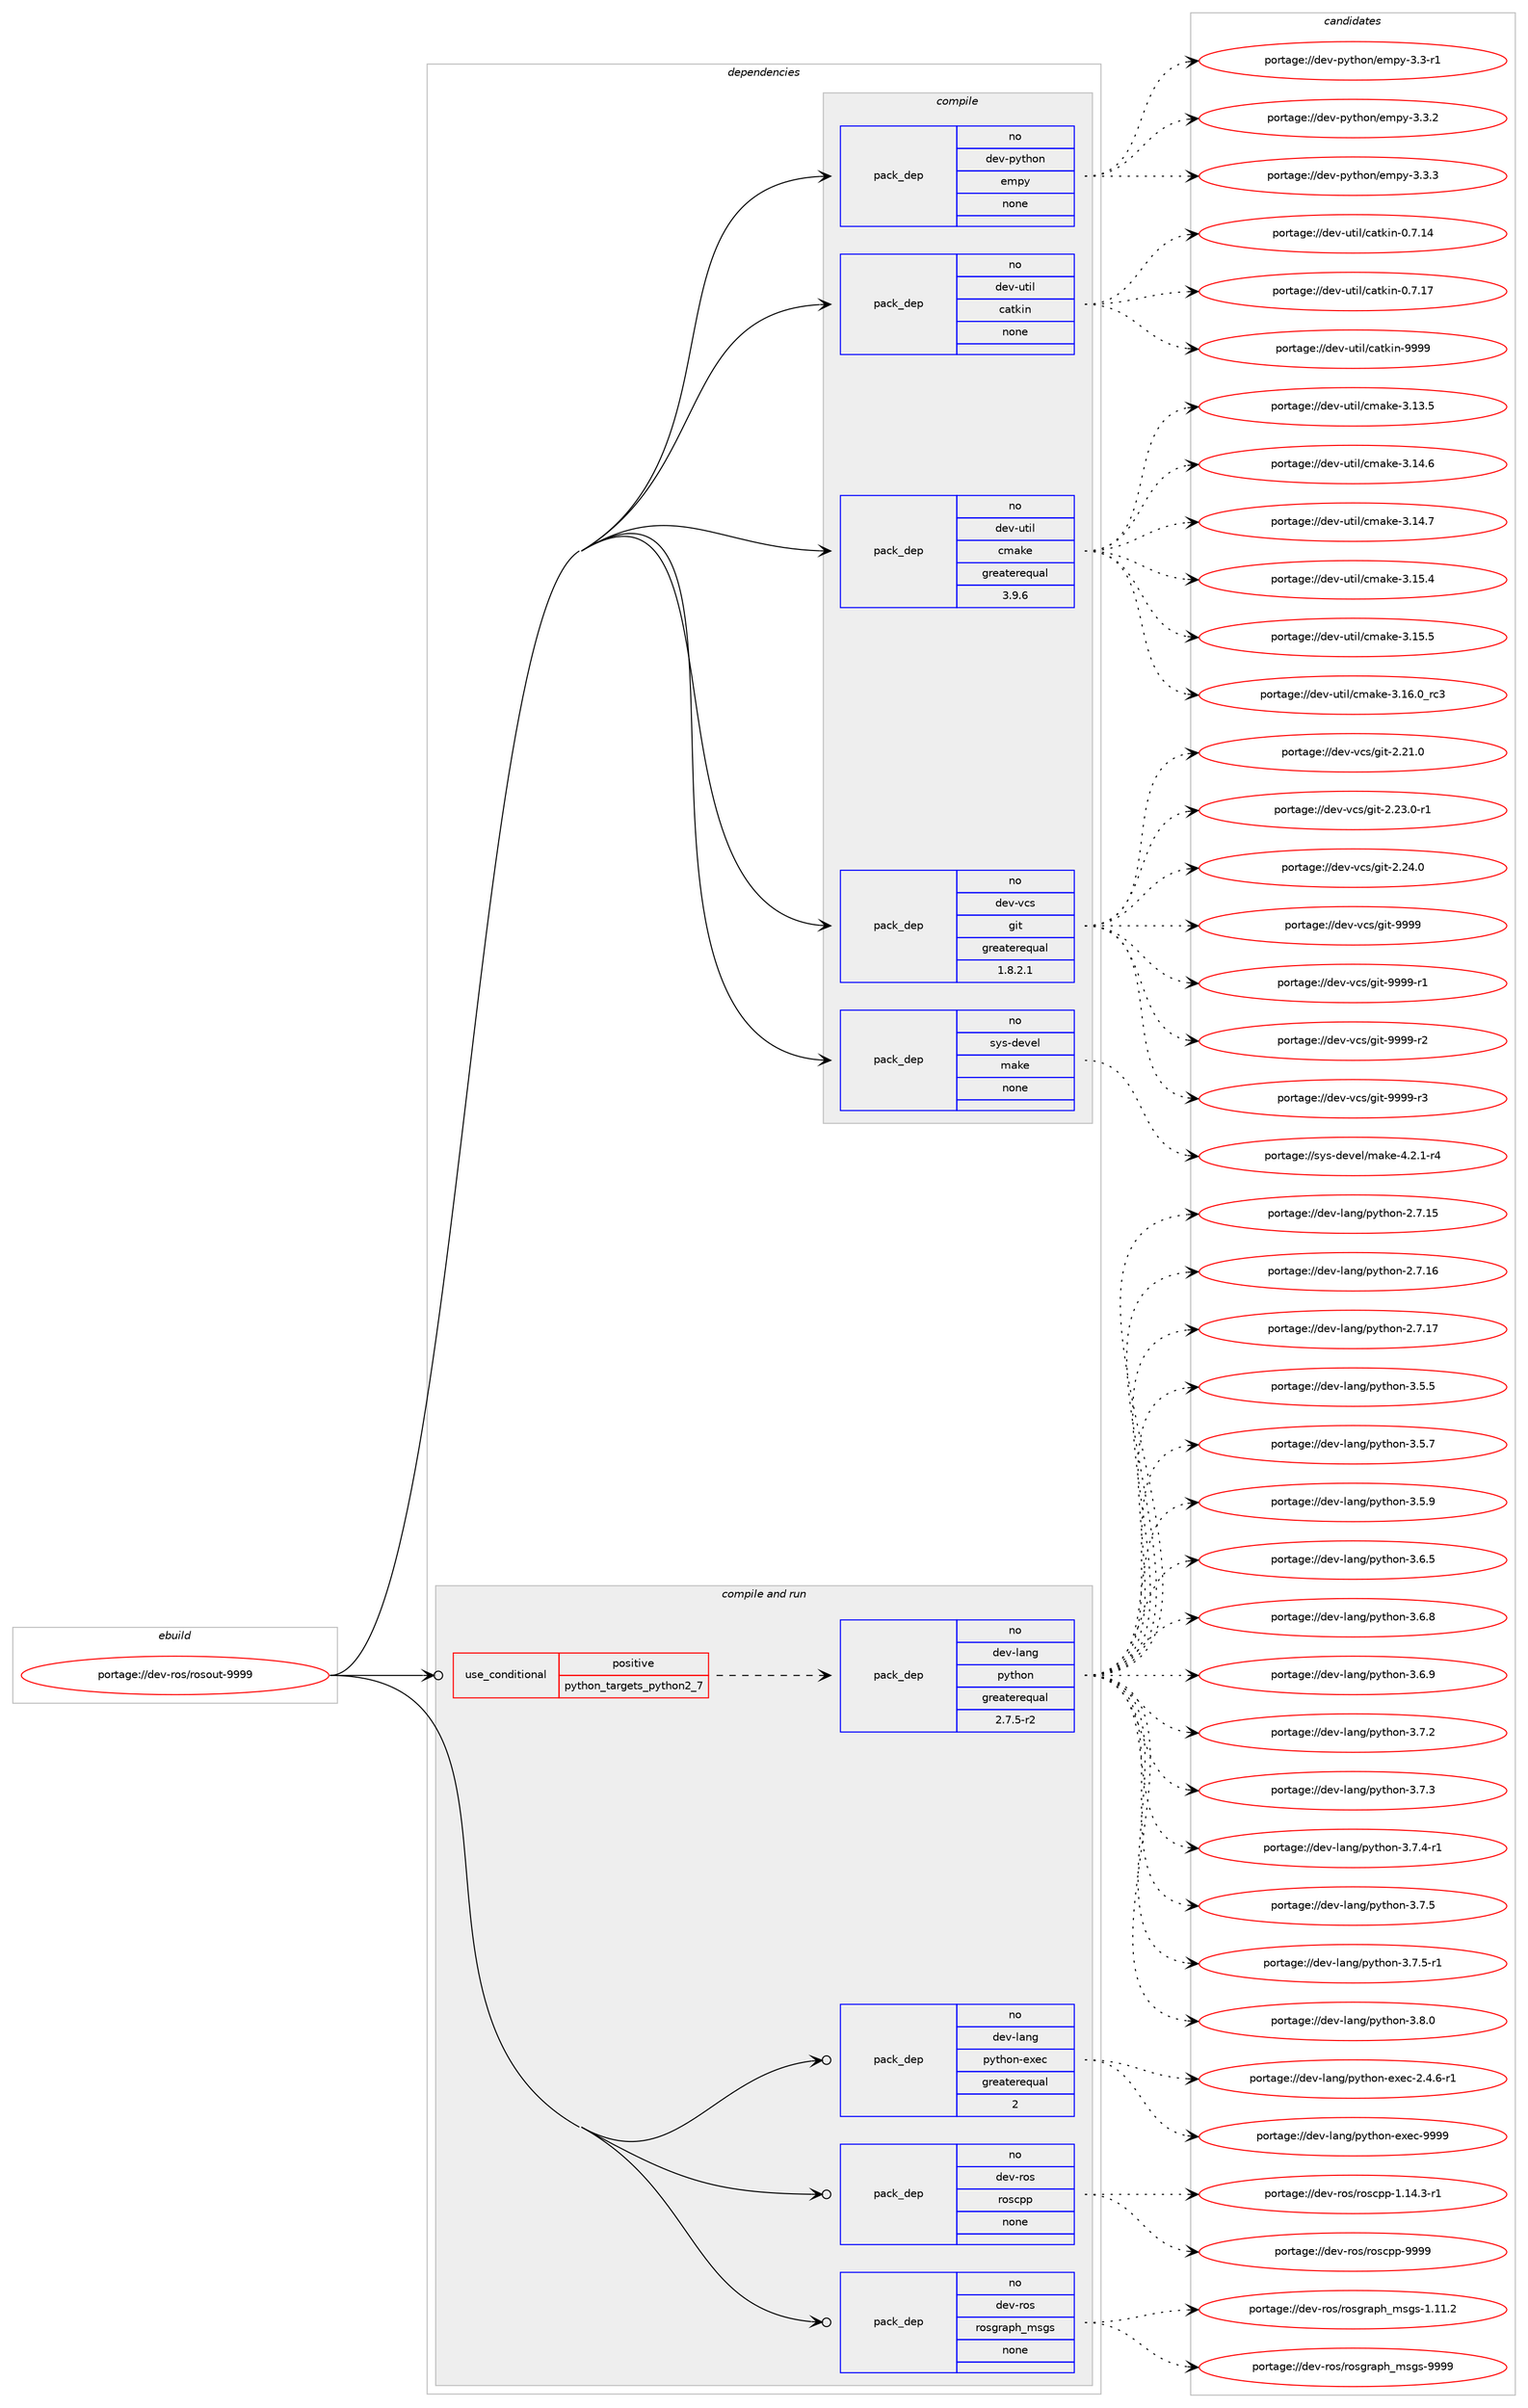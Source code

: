 digraph prolog {

# *************
# Graph options
# *************

newrank=true;
concentrate=true;
compound=true;
graph [rankdir=LR,fontname=Helvetica,fontsize=10,ranksep=1.5];#, ranksep=2.5, nodesep=0.2];
edge  [arrowhead=vee];
node  [fontname=Helvetica,fontsize=10];

# **********
# The ebuild
# **********

subgraph cluster_leftcol {
color=gray;
rank=same;
label=<<i>ebuild</i>>;
id [label="portage://dev-ros/rosout-9999", color=red, width=4, href="../dev-ros/rosout-9999.svg"];
}

# ****************
# The dependencies
# ****************

subgraph cluster_midcol {
color=gray;
label=<<i>dependencies</i>>;
subgraph cluster_compile {
fillcolor="#eeeeee";
style=filled;
label=<<i>compile</i>>;
subgraph pack149973 {
dependency197532 [label=<<TABLE BORDER="0" CELLBORDER="1" CELLSPACING="0" CELLPADDING="4" WIDTH="220"><TR><TD ROWSPAN="6" CELLPADDING="30">pack_dep</TD></TR><TR><TD WIDTH="110">no</TD></TR><TR><TD>dev-python</TD></TR><TR><TD>empy</TD></TR><TR><TD>none</TD></TR><TR><TD></TD></TR></TABLE>>, shape=none, color=blue];
}
id:e -> dependency197532:w [weight=20,style="solid",arrowhead="vee"];
subgraph pack149974 {
dependency197533 [label=<<TABLE BORDER="0" CELLBORDER="1" CELLSPACING="0" CELLPADDING="4" WIDTH="220"><TR><TD ROWSPAN="6" CELLPADDING="30">pack_dep</TD></TR><TR><TD WIDTH="110">no</TD></TR><TR><TD>dev-util</TD></TR><TR><TD>catkin</TD></TR><TR><TD>none</TD></TR><TR><TD></TD></TR></TABLE>>, shape=none, color=blue];
}
id:e -> dependency197533:w [weight=20,style="solid",arrowhead="vee"];
subgraph pack149975 {
dependency197534 [label=<<TABLE BORDER="0" CELLBORDER="1" CELLSPACING="0" CELLPADDING="4" WIDTH="220"><TR><TD ROWSPAN="6" CELLPADDING="30">pack_dep</TD></TR><TR><TD WIDTH="110">no</TD></TR><TR><TD>dev-util</TD></TR><TR><TD>cmake</TD></TR><TR><TD>greaterequal</TD></TR><TR><TD>3.9.6</TD></TR></TABLE>>, shape=none, color=blue];
}
id:e -> dependency197534:w [weight=20,style="solid",arrowhead="vee"];
subgraph pack149976 {
dependency197535 [label=<<TABLE BORDER="0" CELLBORDER="1" CELLSPACING="0" CELLPADDING="4" WIDTH="220"><TR><TD ROWSPAN="6" CELLPADDING="30">pack_dep</TD></TR><TR><TD WIDTH="110">no</TD></TR><TR><TD>dev-vcs</TD></TR><TR><TD>git</TD></TR><TR><TD>greaterequal</TD></TR><TR><TD>1.8.2.1</TD></TR></TABLE>>, shape=none, color=blue];
}
id:e -> dependency197535:w [weight=20,style="solid",arrowhead="vee"];
subgraph pack149977 {
dependency197536 [label=<<TABLE BORDER="0" CELLBORDER="1" CELLSPACING="0" CELLPADDING="4" WIDTH="220"><TR><TD ROWSPAN="6" CELLPADDING="30">pack_dep</TD></TR><TR><TD WIDTH="110">no</TD></TR><TR><TD>sys-devel</TD></TR><TR><TD>make</TD></TR><TR><TD>none</TD></TR><TR><TD></TD></TR></TABLE>>, shape=none, color=blue];
}
id:e -> dependency197536:w [weight=20,style="solid",arrowhead="vee"];
}
subgraph cluster_compileandrun {
fillcolor="#eeeeee";
style=filled;
label=<<i>compile and run</i>>;
subgraph cond44131 {
dependency197537 [label=<<TABLE BORDER="0" CELLBORDER="1" CELLSPACING="0" CELLPADDING="4"><TR><TD ROWSPAN="3" CELLPADDING="10">use_conditional</TD></TR><TR><TD>positive</TD></TR><TR><TD>python_targets_python2_7</TD></TR></TABLE>>, shape=none, color=red];
subgraph pack149978 {
dependency197538 [label=<<TABLE BORDER="0" CELLBORDER="1" CELLSPACING="0" CELLPADDING="4" WIDTH="220"><TR><TD ROWSPAN="6" CELLPADDING="30">pack_dep</TD></TR><TR><TD WIDTH="110">no</TD></TR><TR><TD>dev-lang</TD></TR><TR><TD>python</TD></TR><TR><TD>greaterequal</TD></TR><TR><TD>2.7.5-r2</TD></TR></TABLE>>, shape=none, color=blue];
}
dependency197537:e -> dependency197538:w [weight=20,style="dashed",arrowhead="vee"];
}
id:e -> dependency197537:w [weight=20,style="solid",arrowhead="odotvee"];
subgraph pack149979 {
dependency197539 [label=<<TABLE BORDER="0" CELLBORDER="1" CELLSPACING="0" CELLPADDING="4" WIDTH="220"><TR><TD ROWSPAN="6" CELLPADDING="30">pack_dep</TD></TR><TR><TD WIDTH="110">no</TD></TR><TR><TD>dev-lang</TD></TR><TR><TD>python-exec</TD></TR><TR><TD>greaterequal</TD></TR><TR><TD>2</TD></TR></TABLE>>, shape=none, color=blue];
}
id:e -> dependency197539:w [weight=20,style="solid",arrowhead="odotvee"];
subgraph pack149980 {
dependency197540 [label=<<TABLE BORDER="0" CELLBORDER="1" CELLSPACING="0" CELLPADDING="4" WIDTH="220"><TR><TD ROWSPAN="6" CELLPADDING="30">pack_dep</TD></TR><TR><TD WIDTH="110">no</TD></TR><TR><TD>dev-ros</TD></TR><TR><TD>roscpp</TD></TR><TR><TD>none</TD></TR><TR><TD></TD></TR></TABLE>>, shape=none, color=blue];
}
id:e -> dependency197540:w [weight=20,style="solid",arrowhead="odotvee"];
subgraph pack149981 {
dependency197541 [label=<<TABLE BORDER="0" CELLBORDER="1" CELLSPACING="0" CELLPADDING="4" WIDTH="220"><TR><TD ROWSPAN="6" CELLPADDING="30">pack_dep</TD></TR><TR><TD WIDTH="110">no</TD></TR><TR><TD>dev-ros</TD></TR><TR><TD>rosgraph_msgs</TD></TR><TR><TD>none</TD></TR><TR><TD></TD></TR></TABLE>>, shape=none, color=blue];
}
id:e -> dependency197541:w [weight=20,style="solid",arrowhead="odotvee"];
}
subgraph cluster_run {
fillcolor="#eeeeee";
style=filled;
label=<<i>run</i>>;
}
}

# **************
# The candidates
# **************

subgraph cluster_choices {
rank=same;
color=gray;
label=<<i>candidates</i>>;

subgraph choice149973 {
color=black;
nodesep=1;
choiceportage1001011184511212111610411111047101109112121455146514511449 [label="portage://dev-python/empy-3.3-r1", color=red, width=4,href="../dev-python/empy-3.3-r1.svg"];
choiceportage1001011184511212111610411111047101109112121455146514650 [label="portage://dev-python/empy-3.3.2", color=red, width=4,href="../dev-python/empy-3.3.2.svg"];
choiceportage1001011184511212111610411111047101109112121455146514651 [label="portage://dev-python/empy-3.3.3", color=red, width=4,href="../dev-python/empy-3.3.3.svg"];
dependency197532:e -> choiceportage1001011184511212111610411111047101109112121455146514511449:w [style=dotted,weight="100"];
dependency197532:e -> choiceportage1001011184511212111610411111047101109112121455146514650:w [style=dotted,weight="100"];
dependency197532:e -> choiceportage1001011184511212111610411111047101109112121455146514651:w [style=dotted,weight="100"];
}
subgraph choice149974 {
color=black;
nodesep=1;
choiceportage1001011184511711610510847999711610710511045484655464952 [label="portage://dev-util/catkin-0.7.14", color=red, width=4,href="../dev-util/catkin-0.7.14.svg"];
choiceportage1001011184511711610510847999711610710511045484655464955 [label="portage://dev-util/catkin-0.7.17", color=red, width=4,href="../dev-util/catkin-0.7.17.svg"];
choiceportage100101118451171161051084799971161071051104557575757 [label="portage://dev-util/catkin-9999", color=red, width=4,href="../dev-util/catkin-9999.svg"];
dependency197533:e -> choiceportage1001011184511711610510847999711610710511045484655464952:w [style=dotted,weight="100"];
dependency197533:e -> choiceportage1001011184511711610510847999711610710511045484655464955:w [style=dotted,weight="100"];
dependency197533:e -> choiceportage100101118451171161051084799971161071051104557575757:w [style=dotted,weight="100"];
}
subgraph choice149975 {
color=black;
nodesep=1;
choiceportage1001011184511711610510847991099710710145514649514653 [label="portage://dev-util/cmake-3.13.5", color=red, width=4,href="../dev-util/cmake-3.13.5.svg"];
choiceportage1001011184511711610510847991099710710145514649524654 [label="portage://dev-util/cmake-3.14.6", color=red, width=4,href="../dev-util/cmake-3.14.6.svg"];
choiceportage1001011184511711610510847991099710710145514649524655 [label="portage://dev-util/cmake-3.14.7", color=red, width=4,href="../dev-util/cmake-3.14.7.svg"];
choiceportage1001011184511711610510847991099710710145514649534652 [label="portage://dev-util/cmake-3.15.4", color=red, width=4,href="../dev-util/cmake-3.15.4.svg"];
choiceportage1001011184511711610510847991099710710145514649534653 [label="portage://dev-util/cmake-3.15.5", color=red, width=4,href="../dev-util/cmake-3.15.5.svg"];
choiceportage1001011184511711610510847991099710710145514649544648951149951 [label="portage://dev-util/cmake-3.16.0_rc3", color=red, width=4,href="../dev-util/cmake-3.16.0_rc3.svg"];
dependency197534:e -> choiceportage1001011184511711610510847991099710710145514649514653:w [style=dotted,weight="100"];
dependency197534:e -> choiceportage1001011184511711610510847991099710710145514649524654:w [style=dotted,weight="100"];
dependency197534:e -> choiceportage1001011184511711610510847991099710710145514649524655:w [style=dotted,weight="100"];
dependency197534:e -> choiceportage1001011184511711610510847991099710710145514649534652:w [style=dotted,weight="100"];
dependency197534:e -> choiceportage1001011184511711610510847991099710710145514649534653:w [style=dotted,weight="100"];
dependency197534:e -> choiceportage1001011184511711610510847991099710710145514649544648951149951:w [style=dotted,weight="100"];
}
subgraph choice149976 {
color=black;
nodesep=1;
choiceportage10010111845118991154710310511645504650494648 [label="portage://dev-vcs/git-2.21.0", color=red, width=4,href="../dev-vcs/git-2.21.0.svg"];
choiceportage100101118451189911547103105116455046505146484511449 [label="portage://dev-vcs/git-2.23.0-r1", color=red, width=4,href="../dev-vcs/git-2.23.0-r1.svg"];
choiceportage10010111845118991154710310511645504650524648 [label="portage://dev-vcs/git-2.24.0", color=red, width=4,href="../dev-vcs/git-2.24.0.svg"];
choiceportage1001011184511899115471031051164557575757 [label="portage://dev-vcs/git-9999", color=red, width=4,href="../dev-vcs/git-9999.svg"];
choiceportage10010111845118991154710310511645575757574511449 [label="portage://dev-vcs/git-9999-r1", color=red, width=4,href="../dev-vcs/git-9999-r1.svg"];
choiceportage10010111845118991154710310511645575757574511450 [label="portage://dev-vcs/git-9999-r2", color=red, width=4,href="../dev-vcs/git-9999-r2.svg"];
choiceportage10010111845118991154710310511645575757574511451 [label="portage://dev-vcs/git-9999-r3", color=red, width=4,href="../dev-vcs/git-9999-r3.svg"];
dependency197535:e -> choiceportage10010111845118991154710310511645504650494648:w [style=dotted,weight="100"];
dependency197535:e -> choiceportage100101118451189911547103105116455046505146484511449:w [style=dotted,weight="100"];
dependency197535:e -> choiceportage10010111845118991154710310511645504650524648:w [style=dotted,weight="100"];
dependency197535:e -> choiceportage1001011184511899115471031051164557575757:w [style=dotted,weight="100"];
dependency197535:e -> choiceportage10010111845118991154710310511645575757574511449:w [style=dotted,weight="100"];
dependency197535:e -> choiceportage10010111845118991154710310511645575757574511450:w [style=dotted,weight="100"];
dependency197535:e -> choiceportage10010111845118991154710310511645575757574511451:w [style=dotted,weight="100"];
}
subgraph choice149977 {
color=black;
nodesep=1;
choiceportage1151211154510010111810110847109971071014552465046494511452 [label="portage://sys-devel/make-4.2.1-r4", color=red, width=4,href="../sys-devel/make-4.2.1-r4.svg"];
dependency197536:e -> choiceportage1151211154510010111810110847109971071014552465046494511452:w [style=dotted,weight="100"];
}
subgraph choice149978 {
color=black;
nodesep=1;
choiceportage10010111845108971101034711212111610411111045504655464953 [label="portage://dev-lang/python-2.7.15", color=red, width=4,href="../dev-lang/python-2.7.15.svg"];
choiceportage10010111845108971101034711212111610411111045504655464954 [label="portage://dev-lang/python-2.7.16", color=red, width=4,href="../dev-lang/python-2.7.16.svg"];
choiceportage10010111845108971101034711212111610411111045504655464955 [label="portage://dev-lang/python-2.7.17", color=red, width=4,href="../dev-lang/python-2.7.17.svg"];
choiceportage100101118451089711010347112121116104111110455146534653 [label="portage://dev-lang/python-3.5.5", color=red, width=4,href="../dev-lang/python-3.5.5.svg"];
choiceportage100101118451089711010347112121116104111110455146534655 [label="portage://dev-lang/python-3.5.7", color=red, width=4,href="../dev-lang/python-3.5.7.svg"];
choiceportage100101118451089711010347112121116104111110455146534657 [label="portage://dev-lang/python-3.5.9", color=red, width=4,href="../dev-lang/python-3.5.9.svg"];
choiceportage100101118451089711010347112121116104111110455146544653 [label="portage://dev-lang/python-3.6.5", color=red, width=4,href="../dev-lang/python-3.6.5.svg"];
choiceportage100101118451089711010347112121116104111110455146544656 [label="portage://dev-lang/python-3.6.8", color=red, width=4,href="../dev-lang/python-3.6.8.svg"];
choiceportage100101118451089711010347112121116104111110455146544657 [label="portage://dev-lang/python-3.6.9", color=red, width=4,href="../dev-lang/python-3.6.9.svg"];
choiceportage100101118451089711010347112121116104111110455146554650 [label="portage://dev-lang/python-3.7.2", color=red, width=4,href="../dev-lang/python-3.7.2.svg"];
choiceportage100101118451089711010347112121116104111110455146554651 [label="portage://dev-lang/python-3.7.3", color=red, width=4,href="../dev-lang/python-3.7.3.svg"];
choiceportage1001011184510897110103471121211161041111104551465546524511449 [label="portage://dev-lang/python-3.7.4-r1", color=red, width=4,href="../dev-lang/python-3.7.4-r1.svg"];
choiceportage100101118451089711010347112121116104111110455146554653 [label="portage://dev-lang/python-3.7.5", color=red, width=4,href="../dev-lang/python-3.7.5.svg"];
choiceportage1001011184510897110103471121211161041111104551465546534511449 [label="portage://dev-lang/python-3.7.5-r1", color=red, width=4,href="../dev-lang/python-3.7.5-r1.svg"];
choiceportage100101118451089711010347112121116104111110455146564648 [label="portage://dev-lang/python-3.8.0", color=red, width=4,href="../dev-lang/python-3.8.0.svg"];
dependency197538:e -> choiceportage10010111845108971101034711212111610411111045504655464953:w [style=dotted,weight="100"];
dependency197538:e -> choiceportage10010111845108971101034711212111610411111045504655464954:w [style=dotted,weight="100"];
dependency197538:e -> choiceportage10010111845108971101034711212111610411111045504655464955:w [style=dotted,weight="100"];
dependency197538:e -> choiceportage100101118451089711010347112121116104111110455146534653:w [style=dotted,weight="100"];
dependency197538:e -> choiceportage100101118451089711010347112121116104111110455146534655:w [style=dotted,weight="100"];
dependency197538:e -> choiceportage100101118451089711010347112121116104111110455146534657:w [style=dotted,weight="100"];
dependency197538:e -> choiceportage100101118451089711010347112121116104111110455146544653:w [style=dotted,weight="100"];
dependency197538:e -> choiceportage100101118451089711010347112121116104111110455146544656:w [style=dotted,weight="100"];
dependency197538:e -> choiceportage100101118451089711010347112121116104111110455146544657:w [style=dotted,weight="100"];
dependency197538:e -> choiceportage100101118451089711010347112121116104111110455146554650:w [style=dotted,weight="100"];
dependency197538:e -> choiceportage100101118451089711010347112121116104111110455146554651:w [style=dotted,weight="100"];
dependency197538:e -> choiceportage1001011184510897110103471121211161041111104551465546524511449:w [style=dotted,weight="100"];
dependency197538:e -> choiceportage100101118451089711010347112121116104111110455146554653:w [style=dotted,weight="100"];
dependency197538:e -> choiceportage1001011184510897110103471121211161041111104551465546534511449:w [style=dotted,weight="100"];
dependency197538:e -> choiceportage100101118451089711010347112121116104111110455146564648:w [style=dotted,weight="100"];
}
subgraph choice149979 {
color=black;
nodesep=1;
choiceportage10010111845108971101034711212111610411111045101120101994550465246544511449 [label="portage://dev-lang/python-exec-2.4.6-r1", color=red, width=4,href="../dev-lang/python-exec-2.4.6-r1.svg"];
choiceportage10010111845108971101034711212111610411111045101120101994557575757 [label="portage://dev-lang/python-exec-9999", color=red, width=4,href="../dev-lang/python-exec-9999.svg"];
dependency197539:e -> choiceportage10010111845108971101034711212111610411111045101120101994550465246544511449:w [style=dotted,weight="100"];
dependency197539:e -> choiceportage10010111845108971101034711212111610411111045101120101994557575757:w [style=dotted,weight="100"];
}
subgraph choice149980 {
color=black;
nodesep=1;
choiceportage100101118451141111154711411111599112112454946495246514511449 [label="portage://dev-ros/roscpp-1.14.3-r1", color=red, width=4,href="../dev-ros/roscpp-1.14.3-r1.svg"];
choiceportage1001011184511411111547114111115991121124557575757 [label="portage://dev-ros/roscpp-9999", color=red, width=4,href="../dev-ros/roscpp-9999.svg"];
dependency197540:e -> choiceportage100101118451141111154711411111599112112454946495246514511449:w [style=dotted,weight="100"];
dependency197540:e -> choiceportage1001011184511411111547114111115991121124557575757:w [style=dotted,weight="100"];
}
subgraph choice149981 {
color=black;
nodesep=1;
choiceportage1001011184511411111547114111115103114971121049510911510311545494649494650 [label="portage://dev-ros/rosgraph_msgs-1.11.2", color=red, width=4,href="../dev-ros/rosgraph_msgs-1.11.2.svg"];
choiceportage100101118451141111154711411111510311497112104951091151031154557575757 [label="portage://dev-ros/rosgraph_msgs-9999", color=red, width=4,href="../dev-ros/rosgraph_msgs-9999.svg"];
dependency197541:e -> choiceportage1001011184511411111547114111115103114971121049510911510311545494649494650:w [style=dotted,weight="100"];
dependency197541:e -> choiceportage100101118451141111154711411111510311497112104951091151031154557575757:w [style=dotted,weight="100"];
}
}

}

